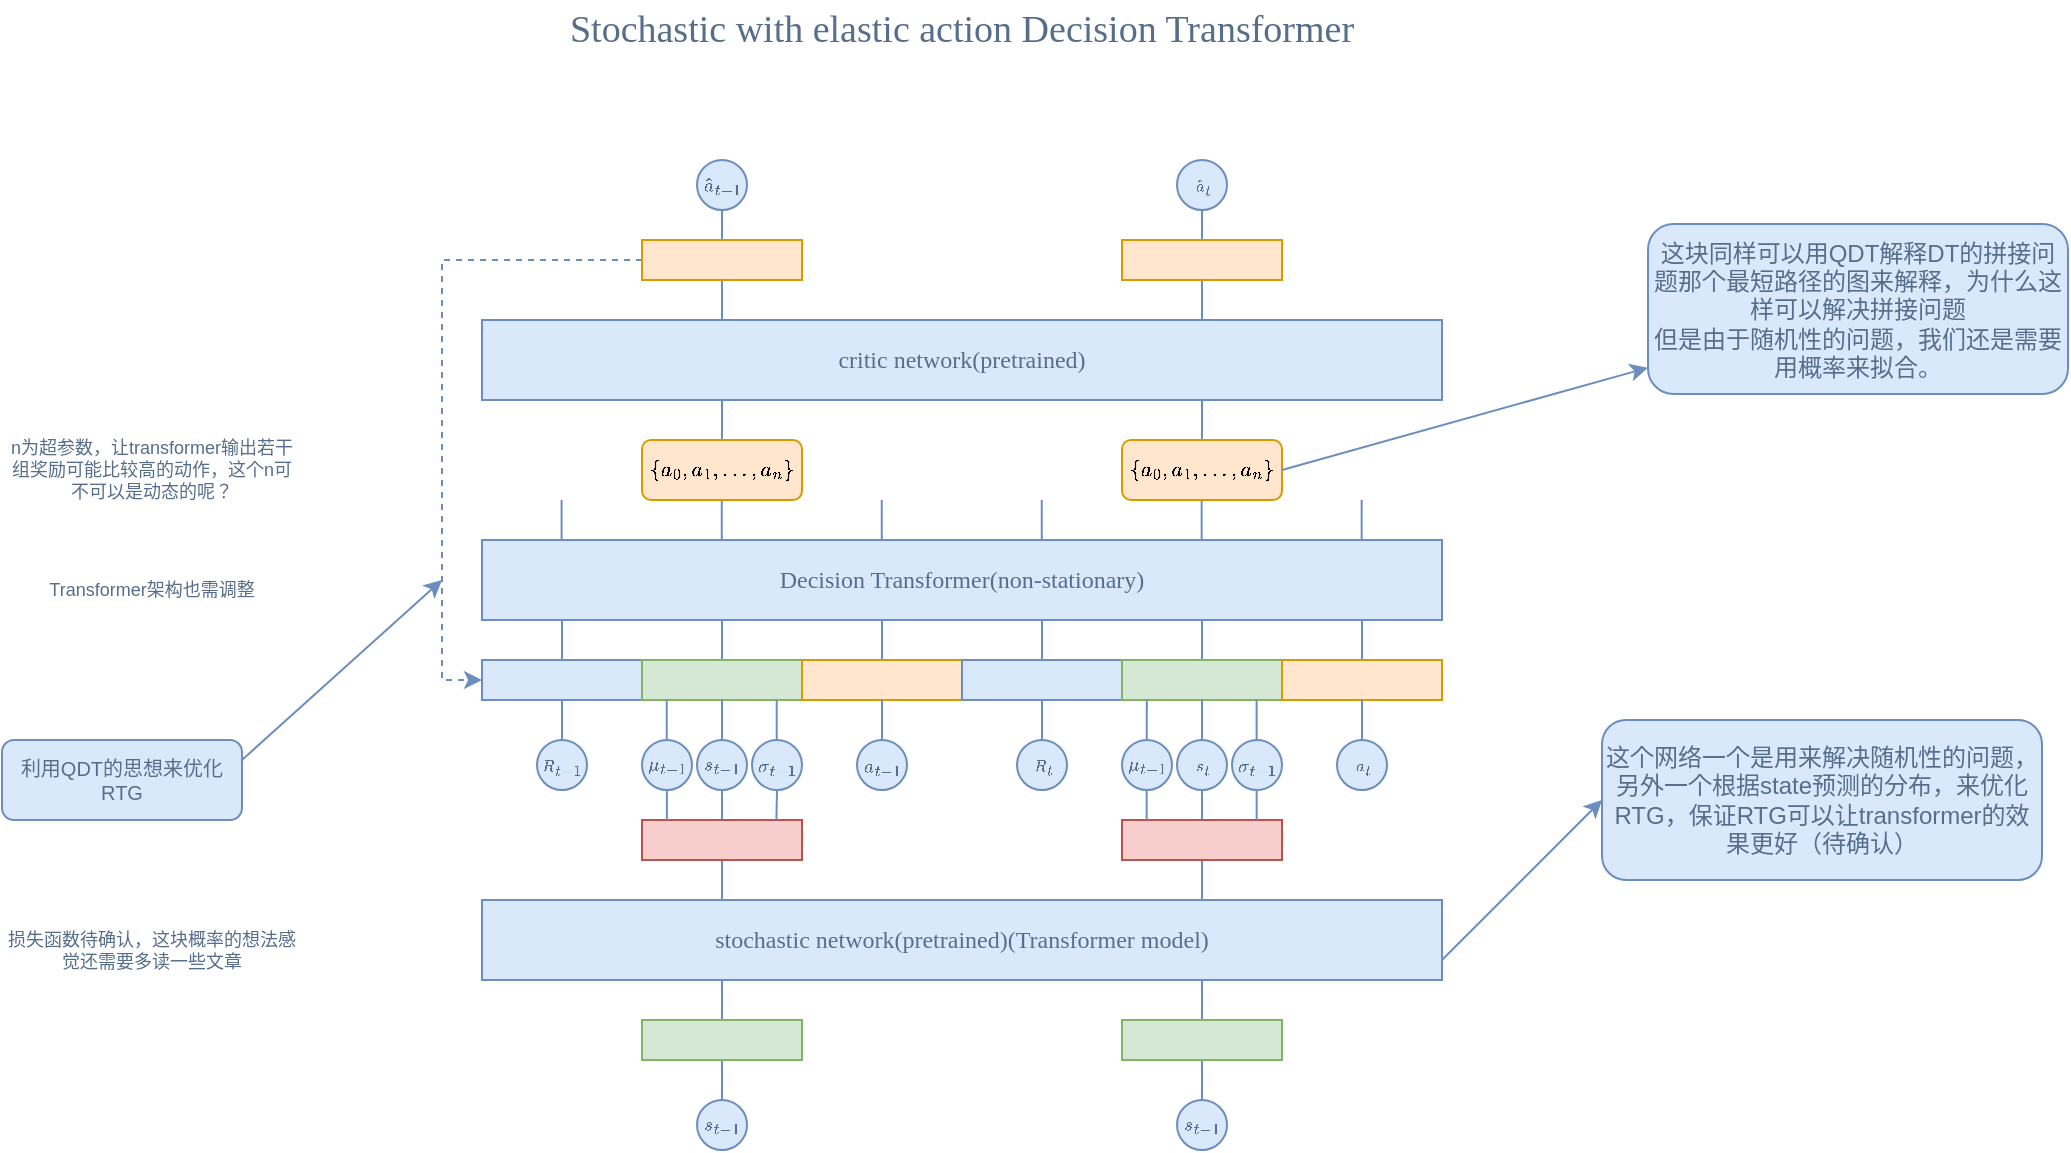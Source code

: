 <mxfile version="24.4.4" type="github">
  <diagram name="第 1 页" id="aqMNl-bvQ39ERQNsg_rg">
    <mxGraphModel dx="1662" dy="714" grid="0" gridSize="10" guides="1" tooltips="1" connect="1" arrows="1" fold="1" page="0" pageScale="1" pageWidth="827" pageHeight="1169" math="1" shadow="0">
      <root>
        <mxCell id="0" />
        <mxCell id="1" parent="0" />
        <mxCell id="5GAEW1r81nBdfO-N4fRW-1" value="Decision Transformer(non-stationary)" style="rounded=0;whiteSpace=wrap;html=1;fillColor=#dae8fc;strokeColor=#6c8ebf;fontFamily=Tahoma;fontStyle=0;fontColor=#566E8B;" vertex="1" parent="1">
          <mxGeometry x="160" y="400" width="480" height="40" as="geometry" />
        </mxCell>
        <mxCell id="5GAEW1r81nBdfO-N4fRW-24" style="edgeStyle=orthogonalEdgeStyle;rounded=0;orthogonalLoop=1;jettySize=auto;html=1;exitX=0.5;exitY=0;exitDx=0;exitDy=0;endArrow=none;endFill=0;fillColor=#dae8fc;strokeColor=#6c8ebf;" edge="1" parent="1" source="5GAEW1r81nBdfO-N4fRW-2">
          <mxGeometry relative="1" as="geometry">
            <mxPoint x="200" y="440" as="targetPoint" />
          </mxGeometry>
        </mxCell>
        <mxCell id="5GAEW1r81nBdfO-N4fRW-2" value="" style="rounded=0;whiteSpace=wrap;html=1;fillColor=#dae8fc;strokeColor=#6c8ebf;" vertex="1" parent="1">
          <mxGeometry x="160" y="460" width="80" height="20" as="geometry" />
        </mxCell>
        <mxCell id="5GAEW1r81nBdfO-N4fRW-17" style="edgeStyle=orthogonalEdgeStyle;rounded=0;orthogonalLoop=1;jettySize=auto;html=1;exitX=0.5;exitY=0;exitDx=0;exitDy=0;entryX=0.25;entryY=1;entryDx=0;entryDy=0;endArrow=none;endFill=0;fillColor=#dae8fc;strokeColor=#6c8ebf;" edge="1" parent="1" source="5GAEW1r81nBdfO-N4fRW-3" target="5GAEW1r81nBdfO-N4fRW-1">
          <mxGeometry relative="1" as="geometry" />
        </mxCell>
        <mxCell id="5GAEW1r81nBdfO-N4fRW-3" value="" style="rounded=0;whiteSpace=wrap;html=1;fillColor=#d5e8d4;strokeColor=#82b366;" vertex="1" parent="1">
          <mxGeometry x="240" y="460" width="80" height="20" as="geometry" />
        </mxCell>
        <mxCell id="5GAEW1r81nBdfO-N4fRW-18" style="edgeStyle=orthogonalEdgeStyle;rounded=0;orthogonalLoop=1;jettySize=auto;html=1;exitX=0.5;exitY=0;exitDx=0;exitDy=0;endArrow=none;endFill=0;fillColor=#dae8fc;strokeColor=#6c8ebf;" edge="1" parent="1" source="5GAEW1r81nBdfO-N4fRW-4">
          <mxGeometry relative="1" as="geometry">
            <mxPoint x="360" y="440" as="targetPoint" />
          </mxGeometry>
        </mxCell>
        <mxCell id="5GAEW1r81nBdfO-N4fRW-4" value="" style="rounded=0;whiteSpace=wrap;html=1;fillColor=#ffe6cc;strokeColor=#d79b00;" vertex="1" parent="1">
          <mxGeometry x="320" y="460" width="80" height="20" as="geometry" />
        </mxCell>
        <mxCell id="5GAEW1r81nBdfO-N4fRW-19" style="edgeStyle=orthogonalEdgeStyle;rounded=0;orthogonalLoop=1;jettySize=auto;html=1;exitX=0.5;exitY=0;exitDx=0;exitDy=0;endArrow=none;endFill=0;fillColor=#dae8fc;strokeColor=#6c8ebf;" edge="1" parent="1" source="5GAEW1r81nBdfO-N4fRW-5">
          <mxGeometry relative="1" as="geometry">
            <mxPoint x="440" y="440" as="targetPoint" />
          </mxGeometry>
        </mxCell>
        <mxCell id="5GAEW1r81nBdfO-N4fRW-5" value="" style="rounded=0;whiteSpace=wrap;html=1;fillColor=#dae8fc;strokeColor=#6c8ebf;" vertex="1" parent="1">
          <mxGeometry x="400" y="460" width="80" height="20" as="geometry" />
        </mxCell>
        <mxCell id="5GAEW1r81nBdfO-N4fRW-20" style="edgeStyle=orthogonalEdgeStyle;rounded=0;orthogonalLoop=1;jettySize=auto;html=1;exitX=0.5;exitY=0;exitDx=0;exitDy=0;entryX=0.75;entryY=1;entryDx=0;entryDy=0;endArrow=none;endFill=0;fillColor=#dae8fc;strokeColor=#6c8ebf;" edge="1" parent="1" source="5GAEW1r81nBdfO-N4fRW-6" target="5GAEW1r81nBdfO-N4fRW-1">
          <mxGeometry relative="1" as="geometry" />
        </mxCell>
        <mxCell id="5GAEW1r81nBdfO-N4fRW-6" value="" style="rounded=0;whiteSpace=wrap;html=1;fillColor=#d5e8d4;strokeColor=#82b366;" vertex="1" parent="1">
          <mxGeometry x="480" y="460" width="80" height="20" as="geometry" />
        </mxCell>
        <mxCell id="5GAEW1r81nBdfO-N4fRW-21" style="edgeStyle=orthogonalEdgeStyle;rounded=0;orthogonalLoop=1;jettySize=auto;html=1;exitX=0.5;exitY=0;exitDx=0;exitDy=0;endArrow=none;endFill=0;fillColor=#dae8fc;strokeColor=#6c8ebf;" edge="1" parent="1" source="5GAEW1r81nBdfO-N4fRW-7">
          <mxGeometry relative="1" as="geometry">
            <mxPoint x="600" y="440" as="targetPoint" />
          </mxGeometry>
        </mxCell>
        <mxCell id="5GAEW1r81nBdfO-N4fRW-7" value="" style="rounded=0;whiteSpace=wrap;html=1;fillColor=#ffe6cc;strokeColor=#d79b00;" vertex="1" parent="1">
          <mxGeometry x="560" y="460" width="80" height="20" as="geometry" />
        </mxCell>
        <mxCell id="5GAEW1r81nBdfO-N4fRW-25" style="edgeStyle=orthogonalEdgeStyle;rounded=0;orthogonalLoop=1;jettySize=auto;html=1;exitX=0.5;exitY=0;exitDx=0;exitDy=0;entryX=0.5;entryY=1;entryDx=0;entryDy=0;endArrow=none;endFill=0;fillColor=#dae8fc;strokeColor=#6c8ebf;" edge="1" parent="1" source="5GAEW1r81nBdfO-N4fRW-22" target="5GAEW1r81nBdfO-N4fRW-2">
          <mxGeometry relative="1" as="geometry" />
        </mxCell>
        <mxCell id="5GAEW1r81nBdfO-N4fRW-22" value="$$R_{t-1}$$" style="ellipse;whiteSpace=wrap;html=1;aspect=fixed;fillColor=#dae8fc;strokeColor=#6c8ebf;fontSize=8;fontFamily=Tahoma;fontColor=#566E8B;" vertex="1" parent="1">
          <mxGeometry x="187.5" y="500" width="25" height="25" as="geometry" />
        </mxCell>
        <mxCell id="5GAEW1r81nBdfO-N4fRW-31" style="edgeStyle=orthogonalEdgeStyle;rounded=0;orthogonalLoop=1;jettySize=auto;html=1;exitX=0.5;exitY=0;exitDx=0;exitDy=0;entryX=0.5;entryY=1;entryDx=0;entryDy=0;endArrow=none;endFill=0;fillColor=#dae8fc;strokeColor=#6c8ebf;" edge="1" parent="1" source="5GAEW1r81nBdfO-N4fRW-26" target="5GAEW1r81nBdfO-N4fRW-3">
          <mxGeometry relative="1" as="geometry" />
        </mxCell>
        <mxCell id="5GAEW1r81nBdfO-N4fRW-85" style="edgeStyle=orthogonalEdgeStyle;rounded=0;orthogonalLoop=1;jettySize=auto;html=1;exitX=0.5;exitY=1;exitDx=0;exitDy=0;entryX=0.5;entryY=0;entryDx=0;entryDy=0;fillColor=#dae8fc;strokeColor=#6c8ebf;endArrow=none;endFill=0;" edge="1" parent="1" source="5GAEW1r81nBdfO-N4fRW-26" target="5GAEW1r81nBdfO-N4fRW-79">
          <mxGeometry relative="1" as="geometry" />
        </mxCell>
        <mxCell id="5GAEW1r81nBdfO-N4fRW-26" value="$$s_{t-1}$$" style="ellipse;whiteSpace=wrap;html=1;aspect=fixed;fillColor=#dae8fc;strokeColor=#6c8ebf;fontSize=8;fontColor=#566E8B;" vertex="1" parent="1">
          <mxGeometry x="267.5" y="500" width="25" height="25" as="geometry" />
        </mxCell>
        <mxCell id="5GAEW1r81nBdfO-N4fRW-32" style="edgeStyle=orthogonalEdgeStyle;rounded=0;orthogonalLoop=1;jettySize=auto;html=1;exitX=0.5;exitY=0;exitDx=0;exitDy=0;entryX=0.5;entryY=1;entryDx=0;entryDy=0;endArrow=none;endFill=0;fillColor=#dae8fc;strokeColor=#6c8ebf;" edge="1" parent="1" source="5GAEW1r81nBdfO-N4fRW-27" target="5GAEW1r81nBdfO-N4fRW-4">
          <mxGeometry relative="1" as="geometry" />
        </mxCell>
        <mxCell id="5GAEW1r81nBdfO-N4fRW-27" value="$$a_{t-1}$$" style="ellipse;whiteSpace=wrap;html=1;aspect=fixed;fillColor=#dae8fc;strokeColor=#6c8ebf;fontSize=8;fontColor=#566E8B;" vertex="1" parent="1">
          <mxGeometry x="347.5" y="500" width="25" height="25" as="geometry" />
        </mxCell>
        <mxCell id="5GAEW1r81nBdfO-N4fRW-33" style="edgeStyle=orthogonalEdgeStyle;rounded=0;orthogonalLoop=1;jettySize=auto;html=1;exitX=0.5;exitY=0;exitDx=0;exitDy=0;entryX=0.5;entryY=1;entryDx=0;entryDy=0;fillColor=#dae8fc;strokeColor=#6c8ebf;endArrow=none;endFill=0;" edge="1" parent="1" source="5GAEW1r81nBdfO-N4fRW-28" target="5GAEW1r81nBdfO-N4fRW-5">
          <mxGeometry relative="1" as="geometry" />
        </mxCell>
        <mxCell id="5GAEW1r81nBdfO-N4fRW-28" value="&lt;span style=&quot;font-family: Tahoma;&quot;&gt;$$R_{t}$$&lt;/span&gt;" style="ellipse;whiteSpace=wrap;html=1;aspect=fixed;fillColor=#dae8fc;strokeColor=#6c8ebf;fontSize=8;fontColor=#566E8B;" vertex="1" parent="1">
          <mxGeometry x="427.5" y="500" width="25" height="25" as="geometry" />
        </mxCell>
        <mxCell id="5GAEW1r81nBdfO-N4fRW-34" style="edgeStyle=orthogonalEdgeStyle;rounded=0;orthogonalLoop=1;jettySize=auto;html=1;exitX=0.5;exitY=0;exitDx=0;exitDy=0;entryX=0.5;entryY=1;entryDx=0;entryDy=0;endArrow=none;endFill=0;fillColor=#dae8fc;strokeColor=#6c8ebf;" edge="1" parent="1" source="5GAEW1r81nBdfO-N4fRW-29" target="5GAEW1r81nBdfO-N4fRW-6">
          <mxGeometry relative="1" as="geometry" />
        </mxCell>
        <mxCell id="5GAEW1r81nBdfO-N4fRW-98" style="edgeStyle=orthogonalEdgeStyle;rounded=0;orthogonalLoop=1;jettySize=auto;html=1;exitX=0.5;exitY=1;exitDx=0;exitDy=0;entryX=0.5;entryY=0;entryDx=0;entryDy=0;fillColor=#dae8fc;strokeColor=#6c8ebf;endArrow=none;endFill=0;" edge="1" parent="1" source="5GAEW1r81nBdfO-N4fRW-29" target="5GAEW1r81nBdfO-N4fRW-82">
          <mxGeometry relative="1" as="geometry" />
        </mxCell>
        <mxCell id="5GAEW1r81nBdfO-N4fRW-29" value="&lt;span style=&quot;font-family: Tahoma;&quot;&gt;$$s_{t}$$&lt;/span&gt;" style="ellipse;whiteSpace=wrap;html=1;aspect=fixed;fillColor=#dae8fc;strokeColor=#6c8ebf;fontSize=8;fontColor=#566E8B;" vertex="1" parent="1">
          <mxGeometry x="507.5" y="500" width="25" height="25" as="geometry" />
        </mxCell>
        <mxCell id="5GAEW1r81nBdfO-N4fRW-35" style="edgeStyle=orthogonalEdgeStyle;rounded=0;orthogonalLoop=1;jettySize=auto;html=1;exitX=0.5;exitY=0;exitDx=0;exitDy=0;entryX=0.5;entryY=1;entryDx=0;entryDy=0;endArrow=none;endFill=0;fillColor=#dae8fc;strokeColor=#6c8ebf;" edge="1" parent="1" source="5GAEW1r81nBdfO-N4fRW-30" target="5GAEW1r81nBdfO-N4fRW-7">
          <mxGeometry relative="1" as="geometry" />
        </mxCell>
        <mxCell id="5GAEW1r81nBdfO-N4fRW-30" value="&lt;span style=&quot;font-family: Tahoma;&quot;&gt;$$a_{t}$$&lt;/span&gt;" style="ellipse;whiteSpace=wrap;html=1;aspect=fixed;fillColor=#dae8fc;strokeColor=#6c8ebf;fontSize=8;fontColor=#566E8B;" vertex="1" parent="1">
          <mxGeometry x="587.5" y="500" width="25" height="25" as="geometry" />
        </mxCell>
        <mxCell id="5GAEW1r81nBdfO-N4fRW-36" style="edgeStyle=orthogonalEdgeStyle;rounded=0;orthogonalLoop=1;jettySize=auto;html=1;exitX=0.5;exitY=0;exitDx=0;exitDy=0;endArrow=none;endFill=0;fillColor=#dae8fc;strokeColor=#6c8ebf;" edge="1" parent="1">
          <mxGeometry relative="1" as="geometry">
            <mxPoint x="199.8" y="380" as="targetPoint" />
            <mxPoint x="199.8" y="400" as="sourcePoint" />
          </mxGeometry>
        </mxCell>
        <mxCell id="5GAEW1r81nBdfO-N4fRW-37" style="edgeStyle=orthogonalEdgeStyle;rounded=0;orthogonalLoop=1;jettySize=auto;html=1;exitX=0.5;exitY=0;exitDx=0;exitDy=0;endArrow=none;endFill=0;fillColor=#dae8fc;strokeColor=#6c8ebf;" edge="1" parent="1">
          <mxGeometry relative="1" as="geometry">
            <mxPoint x="519.83" y="380" as="targetPoint" />
            <mxPoint x="519.83" y="400" as="sourcePoint" />
          </mxGeometry>
        </mxCell>
        <mxCell id="5GAEW1r81nBdfO-N4fRW-38" style="edgeStyle=orthogonalEdgeStyle;rounded=0;orthogonalLoop=1;jettySize=auto;html=1;exitX=0.5;exitY=0;exitDx=0;exitDy=0;endArrow=none;endFill=0;fillColor=#dae8fc;strokeColor=#6c8ebf;" edge="1" parent="1">
          <mxGeometry relative="1" as="geometry">
            <mxPoint x="279.88" y="380" as="targetPoint" />
            <mxPoint x="279.88" y="400" as="sourcePoint" />
          </mxGeometry>
        </mxCell>
        <mxCell id="5GAEW1r81nBdfO-N4fRW-41" style="edgeStyle=orthogonalEdgeStyle;rounded=0;orthogonalLoop=1;jettySize=auto;html=1;exitX=0.5;exitY=0;exitDx=0;exitDy=0;endArrow=none;endFill=0;fillColor=#dae8fc;strokeColor=#6c8ebf;" edge="1" parent="1">
          <mxGeometry relative="1" as="geometry">
            <mxPoint x="599.83" y="380" as="targetPoint" />
            <mxPoint x="599.83" y="400" as="sourcePoint" />
          </mxGeometry>
        </mxCell>
        <mxCell id="5GAEW1r81nBdfO-N4fRW-42" style="edgeStyle=orthogonalEdgeStyle;rounded=0;orthogonalLoop=1;jettySize=auto;html=1;exitX=0.5;exitY=0;exitDx=0;exitDy=0;endArrow=none;endFill=0;fillColor=#dae8fc;strokeColor=#6c8ebf;" edge="1" parent="1">
          <mxGeometry relative="1" as="geometry">
            <mxPoint x="359.88" y="380" as="targetPoint" />
            <mxPoint x="359.88" y="400" as="sourcePoint" />
          </mxGeometry>
        </mxCell>
        <mxCell id="5GAEW1r81nBdfO-N4fRW-44" style="edgeStyle=orthogonalEdgeStyle;rounded=0;orthogonalLoop=1;jettySize=auto;html=1;exitX=0.5;exitY=0;exitDx=0;exitDy=0;endArrow=none;endFill=0;fillColor=#dae8fc;strokeColor=#6c8ebf;" edge="1" parent="1">
          <mxGeometry relative="1" as="geometry">
            <mxPoint x="439.88" y="380" as="targetPoint" />
            <mxPoint x="439.88" y="400" as="sourcePoint" />
          </mxGeometry>
        </mxCell>
        <mxCell id="5GAEW1r81nBdfO-N4fRW-50" style="edgeStyle=orthogonalEdgeStyle;rounded=0;orthogonalLoop=1;jettySize=auto;html=1;exitX=0.5;exitY=0;exitDx=0;exitDy=0;entryX=0.25;entryY=1;entryDx=0;entryDy=0;endArrow=none;endFill=0;fillColor=#dae8fc;strokeColor=#6c8ebf;" edge="1" parent="1" source="5GAEW1r81nBdfO-N4fRW-45" target="5GAEW1r81nBdfO-N4fRW-48">
          <mxGeometry relative="1" as="geometry">
            <mxPoint x="280.111" y="270" as="targetPoint" />
          </mxGeometry>
        </mxCell>
        <mxCell id="5GAEW1r81nBdfO-N4fRW-45" value="$$\{a_0, a_1,...,a_n\}$$" style="rounded=1;whiteSpace=wrap;html=1;fillColor=#ffe6cc;strokeColor=#d79b00;fontSize=9;" vertex="1" parent="1">
          <mxGeometry x="240" y="350" width="80" height="30" as="geometry" />
        </mxCell>
        <mxCell id="5GAEW1r81nBdfO-N4fRW-51" style="edgeStyle=orthogonalEdgeStyle;rounded=0;orthogonalLoop=1;jettySize=auto;html=1;exitX=0.5;exitY=0;exitDx=0;exitDy=0;entryX=0.75;entryY=1;entryDx=0;entryDy=0;endArrow=none;endFill=0;fillColor=#dae8fc;strokeColor=#6c8ebf;" edge="1" parent="1" source="5GAEW1r81nBdfO-N4fRW-46" target="5GAEW1r81nBdfO-N4fRW-48">
          <mxGeometry relative="1" as="geometry">
            <mxPoint x="520.111" y="250" as="targetPoint" />
          </mxGeometry>
        </mxCell>
        <mxCell id="5GAEW1r81nBdfO-N4fRW-46" value="&lt;span style=&quot;font-size: 9px;&quot;&gt;$$\{a_0, a_1,...,a_n\}$$&lt;/span&gt;" style="rounded=1;whiteSpace=wrap;html=1;fillColor=#ffe6cc;strokeColor=#d79b00;" vertex="1" parent="1">
          <mxGeometry x="480" y="350" width="80" height="30" as="geometry" />
        </mxCell>
        <mxCell id="5GAEW1r81nBdfO-N4fRW-47" value="n为超参数，让transformer输出若干组奖励可能比较高的动作，这个n可不可以是动态的呢？" style="text;html=1;align=center;verticalAlign=middle;whiteSpace=wrap;rounded=0;fontSize=9;fontColor=#566E8B;" vertex="1" parent="1">
          <mxGeometry x="-80" y="350" width="150" height="30" as="geometry" />
        </mxCell>
        <mxCell id="5GAEW1r81nBdfO-N4fRW-59" style="edgeStyle=orthogonalEdgeStyle;rounded=0;orthogonalLoop=1;jettySize=auto;html=1;exitX=0.25;exitY=0;exitDx=0;exitDy=0;entryX=0.5;entryY=1;entryDx=0;entryDy=0;endArrow=none;endFill=0;fillColor=#dae8fc;strokeColor=#6c8ebf;" edge="1" parent="1" source="5GAEW1r81nBdfO-N4fRW-48" target="5GAEW1r81nBdfO-N4fRW-57">
          <mxGeometry relative="1" as="geometry" />
        </mxCell>
        <mxCell id="5GAEW1r81nBdfO-N4fRW-61" style="edgeStyle=orthogonalEdgeStyle;rounded=0;orthogonalLoop=1;jettySize=auto;html=1;exitX=0.75;exitY=0;exitDx=0;exitDy=0;entryX=0.5;entryY=1;entryDx=0;entryDy=0;endArrow=none;endFill=0;fillColor=#dae8fc;strokeColor=#6c8ebf;" edge="1" parent="1" source="5GAEW1r81nBdfO-N4fRW-48" target="5GAEW1r81nBdfO-N4fRW-58">
          <mxGeometry relative="1" as="geometry" />
        </mxCell>
        <mxCell id="5GAEW1r81nBdfO-N4fRW-48" value="critic network(pretrained)" style="rounded=0;whiteSpace=wrap;html=1;fillColor=#dae8fc;strokeColor=#6c8ebf;fontFamily=Tahoma;fontStyle=0;fontColor=#566E8B;" vertex="1" parent="1">
          <mxGeometry x="160" y="290" width="480" height="40" as="geometry" />
        </mxCell>
        <mxCell id="5GAEW1r81nBdfO-N4fRW-97" style="edgeStyle=orthogonalEdgeStyle;rounded=0;orthogonalLoop=1;jettySize=auto;html=1;exitX=0.75;exitY=0;exitDx=0;exitDy=0;entryX=0.5;entryY=1;entryDx=0;entryDy=0;endArrow=none;endFill=0;fillColor=#dae8fc;strokeColor=#6c8ebf;" edge="1" parent="1" source="5GAEW1r81nBdfO-N4fRW-49" target="5GAEW1r81nBdfO-N4fRW-82">
          <mxGeometry relative="1" as="geometry" />
        </mxCell>
        <mxCell id="5GAEW1r81nBdfO-N4fRW-49" value="stochastic network(pretrained)(Transformer model)" style="rounded=0;whiteSpace=wrap;html=1;fillColor=#dae8fc;strokeColor=#6c8ebf;fontFamily=Tahoma;fontStyle=0;fontColor=#566E8B;" vertex="1" parent="1">
          <mxGeometry x="160" y="580" width="480" height="40" as="geometry" />
        </mxCell>
        <mxCell id="5GAEW1r81nBdfO-N4fRW-52" value="$$\hat{a}_{t-1}$$" style="ellipse;whiteSpace=wrap;html=1;aspect=fixed;fillColor=#dae8fc;strokeColor=#6c8ebf;fontSize=8;fontColor=#566E8B;" vertex="1" parent="1">
          <mxGeometry x="267.5" y="210" width="25" height="25" as="geometry" />
        </mxCell>
        <mxCell id="5GAEW1r81nBdfO-N4fRW-54" value="&lt;span style=&quot;font-family: Tahoma;&quot;&gt;$$\hat{a}_{t}$$&lt;/span&gt;" style="ellipse;whiteSpace=wrap;html=1;aspect=fixed;fillColor=#dae8fc;strokeColor=#6c8ebf;fontSize=8;fontColor=#566E8B;" vertex="1" parent="1">
          <mxGeometry x="507.5" y="210" width="25" height="25" as="geometry" />
        </mxCell>
        <mxCell id="5GAEW1r81nBdfO-N4fRW-60" style="edgeStyle=orthogonalEdgeStyle;rounded=0;orthogonalLoop=1;jettySize=auto;html=1;exitX=0.5;exitY=0;exitDx=0;exitDy=0;entryX=0.5;entryY=1;entryDx=0;entryDy=0;endArrow=none;endFill=0;fillColor=#dae8fc;strokeColor=#6c8ebf;" edge="1" parent="1" source="5GAEW1r81nBdfO-N4fRW-57" target="5GAEW1r81nBdfO-N4fRW-52">
          <mxGeometry relative="1" as="geometry" />
        </mxCell>
        <mxCell id="5GAEW1r81nBdfO-N4fRW-104" style="edgeStyle=orthogonalEdgeStyle;rounded=0;orthogonalLoop=1;jettySize=auto;html=1;exitX=0;exitY=0.5;exitDx=0;exitDy=0;entryX=0;entryY=0.5;entryDx=0;entryDy=0;dashed=1;fillColor=#dae8fc;strokeColor=#6c8ebf;" edge="1" parent="1" source="5GAEW1r81nBdfO-N4fRW-57" target="5GAEW1r81nBdfO-N4fRW-2">
          <mxGeometry relative="1" as="geometry" />
        </mxCell>
        <mxCell id="5GAEW1r81nBdfO-N4fRW-57" value="" style="rounded=0;whiteSpace=wrap;html=1;fillColor=#ffe6cc;strokeColor=#d79b00;" vertex="1" parent="1">
          <mxGeometry x="240" y="250" width="80" height="20" as="geometry" />
        </mxCell>
        <mxCell id="5GAEW1r81nBdfO-N4fRW-62" style="edgeStyle=orthogonalEdgeStyle;rounded=0;orthogonalLoop=1;jettySize=auto;html=1;exitX=0.5;exitY=0;exitDx=0;exitDy=0;entryX=0.5;entryY=1;entryDx=0;entryDy=0;endArrow=none;endFill=0;fillColor=#dae8fc;strokeColor=#6c8ebf;" edge="1" parent="1" source="5GAEW1r81nBdfO-N4fRW-58" target="5GAEW1r81nBdfO-N4fRW-54">
          <mxGeometry relative="1" as="geometry" />
        </mxCell>
        <mxCell id="5GAEW1r81nBdfO-N4fRW-58" value="" style="rounded=0;whiteSpace=wrap;html=1;fillColor=#ffe6cc;strokeColor=#d79b00;" vertex="1" parent="1">
          <mxGeometry x="480" y="250" width="80" height="20" as="geometry" />
        </mxCell>
        <mxCell id="5GAEW1r81nBdfO-N4fRW-63" value="损失函数待确认，这块概率的想法感觉还需要多读一些文章" style="text;html=1;align=center;verticalAlign=middle;whiteSpace=wrap;rounded=0;fontSize=9;fontColor=#566E8B;" vertex="1" parent="1">
          <mxGeometry x="-80" y="590" width="150" height="30" as="geometry" />
        </mxCell>
        <mxCell id="5GAEW1r81nBdfO-N4fRW-64" value="Transformer架构也需调整" style="text;html=1;align=center;verticalAlign=middle;whiteSpace=wrap;rounded=0;fontSize=9;fontColor=#566E8B;" vertex="1" parent="1">
          <mxGeometry x="-80" y="410" width="150" height="30" as="geometry" />
        </mxCell>
        <mxCell id="5GAEW1r81nBdfO-N4fRW-66" value="" style="endArrow=classic;html=1;rounded=0;fillColor=#dae8fc;strokeColor=#6c8ebf;exitX=1;exitY=0.5;exitDx=0;exitDy=0;" edge="1" parent="1" source="5GAEW1r81nBdfO-N4fRW-46" target="5GAEW1r81nBdfO-N4fRW-67">
          <mxGeometry width="50" height="50" relative="1" as="geometry">
            <mxPoint x="730" y="320" as="sourcePoint" />
            <mxPoint x="580" y="360" as="targetPoint" />
          </mxGeometry>
        </mxCell>
        <mxCell id="5GAEW1r81nBdfO-N4fRW-67" value="这块同样可以用QDT解释DT的拼接问题那个最短路径的图来解释，为什么这样可以解决拼接问题&lt;div&gt;但是由于随机性的问题，我们还是需要用概率来拟合。&lt;/div&gt;" style="rounded=1;whiteSpace=wrap;html=1;fillColor=#dae8fc;strokeColor=#6c8ebf;fontColor=#566E8B;" vertex="1" parent="1">
          <mxGeometry x="743" y="242" width="210" height="85" as="geometry" />
        </mxCell>
        <mxCell id="5GAEW1r81nBdfO-N4fRW-69" value="Stochastic with elastic action Decision Transformer" style="text;html=1;align=center;verticalAlign=middle;whiteSpace=wrap;rounded=0;fontSize=19;fontFamily=Tahoma;fontColor=#566E8B;" vertex="1" parent="1">
          <mxGeometry x="160" y="130" width="480" height="30" as="geometry" />
        </mxCell>
        <mxCell id="5GAEW1r81nBdfO-N4fRW-70" value="这个网络一个是用来解决随机性的问题，&lt;div&gt;另外一个根据state预测的分布，来优化RTG，保证RTG可以让transformer的效果更好（待确认）&lt;/div&gt;" style="rounded=1;whiteSpace=wrap;html=1;fillColor=#dae8fc;strokeColor=#6c8ebf;fontColor=#566E8B;" vertex="1" parent="1">
          <mxGeometry x="720" y="490" width="220" height="80" as="geometry" />
        </mxCell>
        <mxCell id="5GAEW1r81nBdfO-N4fRW-71" value="" style="endArrow=classic;html=1;rounded=0;entryX=0;entryY=0.5;entryDx=0;entryDy=0;fontColor=#566E8B;fillColor=#dae8fc;strokeColor=#6c8ebf;" edge="1" parent="1" target="5GAEW1r81nBdfO-N4fRW-70">
          <mxGeometry width="50" height="50" relative="1" as="geometry">
            <mxPoint x="640" y="610" as="sourcePoint" />
            <mxPoint x="690" y="560" as="targetPoint" />
          </mxGeometry>
        </mxCell>
        <mxCell id="5GAEW1r81nBdfO-N4fRW-72" value="$$\mu_{t-1}$$" style="ellipse;whiteSpace=wrap;html=1;aspect=fixed;fillColor=#dae8fc;strokeColor=#6c8ebf;fontSize=8;fontColor=#566E8B;" vertex="1" parent="1">
          <mxGeometry x="240" y="500" width="25" height="25" as="geometry" />
        </mxCell>
        <mxCell id="5GAEW1r81nBdfO-N4fRW-80" style="edgeStyle=orthogonalEdgeStyle;rounded=0;orthogonalLoop=1;jettySize=auto;html=1;exitX=0.5;exitY=0;exitDx=0;exitDy=0;entryX=0.5;entryY=1;entryDx=0;entryDy=0;endArrow=none;endFill=0;fillColor=#dae8fc;strokeColor=#6c8ebf;" edge="1" parent="1" source="5GAEW1r81nBdfO-N4fRW-73" target="5GAEW1r81nBdfO-N4fRW-78">
          <mxGeometry relative="1" as="geometry" />
        </mxCell>
        <mxCell id="5GAEW1r81nBdfO-N4fRW-73" value="$$s_{t-1}$$" style="ellipse;whiteSpace=wrap;html=1;aspect=fixed;fillColor=#dae8fc;strokeColor=#6c8ebf;fontSize=8;fontColor=#566E8B;" vertex="1" parent="1">
          <mxGeometry x="267.5" y="680" width="25" height="25" as="geometry" />
        </mxCell>
        <mxCell id="5GAEW1r81nBdfO-N4fRW-74" value="$$\sigma_{t-1}$$" style="ellipse;whiteSpace=wrap;html=1;aspect=fixed;fillColor=#dae8fc;strokeColor=#6c8ebf;fontSize=8;fontColor=#566E8B;" vertex="1" parent="1">
          <mxGeometry x="295" y="500" width="25" height="25" as="geometry" />
        </mxCell>
        <mxCell id="5GAEW1r81nBdfO-N4fRW-75" value="$$\mu_{t-1}$$" style="ellipse;whiteSpace=wrap;html=1;aspect=fixed;fillColor=#dae8fc;strokeColor=#6c8ebf;fontSize=8;fontColor=#566E8B;" vertex="1" parent="1">
          <mxGeometry x="480" y="500" width="25" height="25" as="geometry" />
        </mxCell>
        <mxCell id="5GAEW1r81nBdfO-N4fRW-76" value="$$\sigma_{t-1}$$" style="ellipse;whiteSpace=wrap;html=1;aspect=fixed;fillColor=#dae8fc;strokeColor=#6c8ebf;fontSize=8;fontColor=#566E8B;" vertex="1" parent="1">
          <mxGeometry x="535" y="500" width="25" height="25" as="geometry" />
        </mxCell>
        <mxCell id="5GAEW1r81nBdfO-N4fRW-95" style="edgeStyle=orthogonalEdgeStyle;rounded=0;orthogonalLoop=1;jettySize=auto;html=1;exitX=0.5;exitY=0;exitDx=0;exitDy=0;entryX=0.5;entryY=1;entryDx=0;entryDy=0;endArrow=none;endFill=0;fillColor=#dae8fc;strokeColor=#6c8ebf;" edge="1" parent="1" source="5GAEW1r81nBdfO-N4fRW-77" target="5GAEW1r81nBdfO-N4fRW-83">
          <mxGeometry relative="1" as="geometry" />
        </mxCell>
        <mxCell id="5GAEW1r81nBdfO-N4fRW-77" value="$$s_{t-1}$$" style="ellipse;whiteSpace=wrap;html=1;aspect=fixed;fillColor=#dae8fc;strokeColor=#6c8ebf;fontSize=8;fontColor=#566E8B;" vertex="1" parent="1">
          <mxGeometry x="507.5" y="680" width="25" height="25" as="geometry" />
        </mxCell>
        <mxCell id="5GAEW1r81nBdfO-N4fRW-81" style="edgeStyle=orthogonalEdgeStyle;rounded=0;orthogonalLoop=1;jettySize=auto;html=1;exitX=0.5;exitY=0;exitDx=0;exitDy=0;entryX=0.25;entryY=1;entryDx=0;entryDy=0;endArrow=none;endFill=0;fillColor=#dae8fc;strokeColor=#6c8ebf;" edge="1" parent="1" source="5GAEW1r81nBdfO-N4fRW-78" target="5GAEW1r81nBdfO-N4fRW-49">
          <mxGeometry relative="1" as="geometry" />
        </mxCell>
        <mxCell id="5GAEW1r81nBdfO-N4fRW-78" value="" style="rounded=0;whiteSpace=wrap;html=1;fillColor=#d5e8d4;strokeColor=#82b366;" vertex="1" parent="1">
          <mxGeometry x="240" y="640" width="80" height="20" as="geometry" />
        </mxCell>
        <mxCell id="5GAEW1r81nBdfO-N4fRW-89" style="edgeStyle=orthogonalEdgeStyle;rounded=0;orthogonalLoop=1;jettySize=auto;html=1;exitX=0.5;exitY=1;exitDx=0;exitDy=0;entryX=0.25;entryY=0;entryDx=0;entryDy=0;endArrow=none;endFill=0;fillColor=#dae8fc;strokeColor=#6c8ebf;" edge="1" parent="1" source="5GAEW1r81nBdfO-N4fRW-79" target="5GAEW1r81nBdfO-N4fRW-49">
          <mxGeometry relative="1" as="geometry" />
        </mxCell>
        <mxCell id="5GAEW1r81nBdfO-N4fRW-79" value="" style="rounded=0;whiteSpace=wrap;html=1;fillColor=#f8cecc;strokeColor=#b85450;" vertex="1" parent="1">
          <mxGeometry x="240" y="540" width="80" height="20" as="geometry" />
        </mxCell>
        <mxCell id="5GAEW1r81nBdfO-N4fRW-82" value="" style="rounded=0;whiteSpace=wrap;html=1;fillColor=#f8cecc;strokeColor=#b85450;" vertex="1" parent="1">
          <mxGeometry x="480" y="540" width="80" height="20" as="geometry" />
        </mxCell>
        <mxCell id="5GAEW1r81nBdfO-N4fRW-96" style="edgeStyle=orthogonalEdgeStyle;rounded=0;orthogonalLoop=1;jettySize=auto;html=1;exitX=0.5;exitY=0;exitDx=0;exitDy=0;entryX=0.75;entryY=1;entryDx=0;entryDy=0;endArrow=none;endFill=0;fillColor=#dae8fc;strokeColor=#6c8ebf;" edge="1" parent="1" source="5GAEW1r81nBdfO-N4fRW-83" target="5GAEW1r81nBdfO-N4fRW-49">
          <mxGeometry relative="1" as="geometry" />
        </mxCell>
        <mxCell id="5GAEW1r81nBdfO-N4fRW-83" value="" style="rounded=0;whiteSpace=wrap;html=1;fillColor=#d5e8d4;strokeColor=#82b366;" vertex="1" parent="1">
          <mxGeometry x="480" y="640" width="80" height="20" as="geometry" />
        </mxCell>
        <mxCell id="5GAEW1r81nBdfO-N4fRW-86" style="edgeStyle=orthogonalEdgeStyle;rounded=0;orthogonalLoop=1;jettySize=auto;html=1;exitX=0.5;exitY=1;exitDx=0;exitDy=0;entryX=0.84;entryY=-0.009;entryDx=0;entryDy=0;entryPerimeter=0;endArrow=none;endFill=0;fillColor=#dae8fc;strokeColor=#6c8ebf;" edge="1" parent="1" source="5GAEW1r81nBdfO-N4fRW-74" target="5GAEW1r81nBdfO-N4fRW-79">
          <mxGeometry relative="1" as="geometry" />
        </mxCell>
        <mxCell id="5GAEW1r81nBdfO-N4fRW-91" style="edgeStyle=orthogonalEdgeStyle;rounded=0;orthogonalLoop=1;jettySize=auto;html=1;exitX=0.5;exitY=0;exitDx=0;exitDy=0;entryX=0.5;entryY=1;entryDx=0;entryDy=0;endArrow=none;endFill=0;fillColor=#dae8fc;strokeColor=#6c8ebf;" edge="1" parent="1">
          <mxGeometry relative="1" as="geometry">
            <mxPoint x="307.36" y="500" as="sourcePoint" />
            <mxPoint x="307.36" y="480" as="targetPoint" />
          </mxGeometry>
        </mxCell>
        <mxCell id="5GAEW1r81nBdfO-N4fRW-93" style="edgeStyle=orthogonalEdgeStyle;rounded=0;orthogonalLoop=1;jettySize=auto;html=1;exitX=0.5;exitY=0;exitDx=0;exitDy=0;entryX=0.5;entryY=1;entryDx=0;entryDy=0;endArrow=none;endFill=0;fillColor=#dae8fc;strokeColor=#6c8ebf;" edge="1" parent="1">
          <mxGeometry relative="1" as="geometry">
            <mxPoint x="252.36" y="500" as="sourcePoint" />
            <mxPoint x="252.36" y="480" as="targetPoint" />
          </mxGeometry>
        </mxCell>
        <mxCell id="5GAEW1r81nBdfO-N4fRW-94" style="edgeStyle=orthogonalEdgeStyle;rounded=0;orthogonalLoop=1;jettySize=auto;html=1;exitX=0.5;exitY=1;exitDx=0;exitDy=0;entryX=0.5;entryY=0;entryDx=0;entryDy=0;fillColor=#dae8fc;strokeColor=#6c8ebf;endArrow=none;endFill=0;" edge="1" parent="1">
          <mxGeometry relative="1" as="geometry">
            <mxPoint x="252.44" y="525" as="sourcePoint" />
            <mxPoint x="252.44" y="540" as="targetPoint" />
          </mxGeometry>
        </mxCell>
        <mxCell id="5GAEW1r81nBdfO-N4fRW-99" style="edgeStyle=orthogonalEdgeStyle;rounded=0;orthogonalLoop=1;jettySize=auto;html=1;exitX=0.5;exitY=1;exitDx=0;exitDy=0;entryX=0.5;entryY=0;entryDx=0;entryDy=0;fillColor=#dae8fc;strokeColor=#6c8ebf;endArrow=none;endFill=0;" edge="1" parent="1">
          <mxGeometry relative="1" as="geometry">
            <mxPoint x="547.33" y="525" as="sourcePoint" />
            <mxPoint x="547.33" y="540" as="targetPoint" />
          </mxGeometry>
        </mxCell>
        <mxCell id="5GAEW1r81nBdfO-N4fRW-100" style="edgeStyle=orthogonalEdgeStyle;rounded=0;orthogonalLoop=1;jettySize=auto;html=1;exitX=0.5;exitY=1;exitDx=0;exitDy=0;entryX=0.5;entryY=0;entryDx=0;entryDy=0;fillColor=#dae8fc;strokeColor=#6c8ebf;endArrow=none;endFill=0;" edge="1" parent="1">
          <mxGeometry relative="1" as="geometry">
            <mxPoint x="492.33" y="525" as="sourcePoint" />
            <mxPoint x="492.33" y="540" as="targetPoint" />
          </mxGeometry>
        </mxCell>
        <mxCell id="5GAEW1r81nBdfO-N4fRW-101" style="edgeStyle=orthogonalEdgeStyle;rounded=0;orthogonalLoop=1;jettySize=auto;html=1;exitX=0.5;exitY=0;exitDx=0;exitDy=0;entryX=0.5;entryY=1;entryDx=0;entryDy=0;endArrow=none;endFill=0;fillColor=#dae8fc;strokeColor=#6c8ebf;" edge="1" parent="1">
          <mxGeometry relative="1" as="geometry">
            <mxPoint x="547.33" y="500" as="sourcePoint" />
            <mxPoint x="547.33" y="480" as="targetPoint" />
            <Array as="points">
              <mxPoint x="547.33" y="480" />
              <mxPoint x="547.33" y="480" />
            </Array>
          </mxGeometry>
        </mxCell>
        <mxCell id="5GAEW1r81nBdfO-N4fRW-102" style="edgeStyle=orthogonalEdgeStyle;rounded=0;orthogonalLoop=1;jettySize=auto;html=1;exitX=0.5;exitY=0;exitDx=0;exitDy=0;entryX=0.5;entryY=1;entryDx=0;entryDy=0;endArrow=none;endFill=0;fillColor=#dae8fc;strokeColor=#6c8ebf;" edge="1" parent="1">
          <mxGeometry relative="1" as="geometry">
            <mxPoint x="492.36" y="500" as="sourcePoint" />
            <mxPoint x="492.36" y="480" as="targetPoint" />
            <Array as="points">
              <mxPoint x="492.36" y="480" />
              <mxPoint x="492.36" y="480" />
            </Array>
          </mxGeometry>
        </mxCell>
        <mxCell id="5GAEW1r81nBdfO-N4fRW-105" value="利用QDT的思想来优化RTG" style="rounded=1;whiteSpace=wrap;html=1;fontSize=10;fillColor=#dae8fc;strokeColor=#6c8ebf;fontColor=#566E8B;" vertex="1" parent="1">
          <mxGeometry x="-80" y="500" width="120" height="40" as="geometry" />
        </mxCell>
        <mxCell id="5GAEW1r81nBdfO-N4fRW-107" value="" style="endArrow=classic;html=1;rounded=0;fontColor=#566E8B;fillColor=#dae8fc;strokeColor=#6c8ebf;" edge="1" parent="1">
          <mxGeometry width="50" height="50" relative="1" as="geometry">
            <mxPoint x="40" y="510" as="sourcePoint" />
            <mxPoint x="140" y="420" as="targetPoint" />
          </mxGeometry>
        </mxCell>
      </root>
    </mxGraphModel>
  </diagram>
</mxfile>
